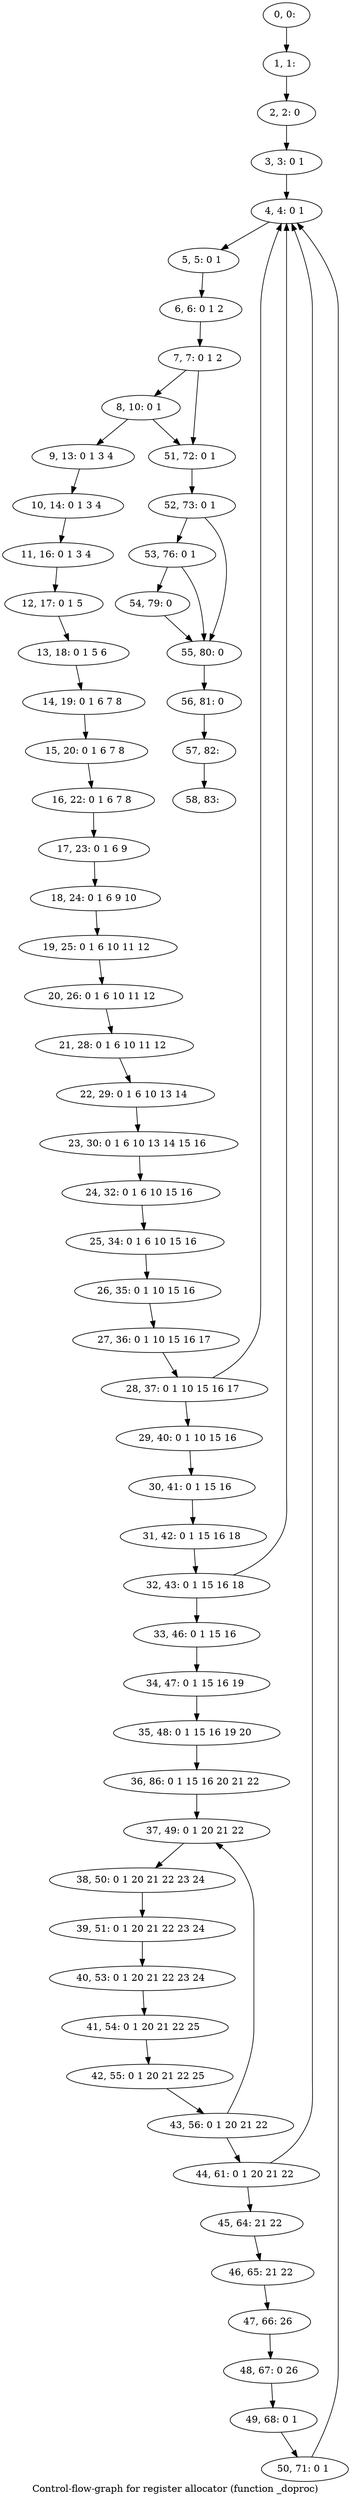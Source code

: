 digraph G {
graph [label="Control-flow-graph for register allocator (function _doproc)"]
0[label="0, 0: "];
1[label="1, 1: "];
2[label="2, 2: 0 "];
3[label="3, 3: 0 1 "];
4[label="4, 4: 0 1 "];
5[label="5, 5: 0 1 "];
6[label="6, 6: 0 1 2 "];
7[label="7, 7: 0 1 2 "];
8[label="8, 10: 0 1 "];
9[label="9, 13: 0 1 3 4 "];
10[label="10, 14: 0 1 3 4 "];
11[label="11, 16: 0 1 3 4 "];
12[label="12, 17: 0 1 5 "];
13[label="13, 18: 0 1 5 6 "];
14[label="14, 19: 0 1 6 7 8 "];
15[label="15, 20: 0 1 6 7 8 "];
16[label="16, 22: 0 1 6 7 8 "];
17[label="17, 23: 0 1 6 9 "];
18[label="18, 24: 0 1 6 9 10 "];
19[label="19, 25: 0 1 6 10 11 12 "];
20[label="20, 26: 0 1 6 10 11 12 "];
21[label="21, 28: 0 1 6 10 11 12 "];
22[label="22, 29: 0 1 6 10 13 14 "];
23[label="23, 30: 0 1 6 10 13 14 15 16 "];
24[label="24, 32: 0 1 6 10 15 16 "];
25[label="25, 34: 0 1 6 10 15 16 "];
26[label="26, 35: 0 1 10 15 16 "];
27[label="27, 36: 0 1 10 15 16 17 "];
28[label="28, 37: 0 1 10 15 16 17 "];
29[label="29, 40: 0 1 10 15 16 "];
30[label="30, 41: 0 1 15 16 "];
31[label="31, 42: 0 1 15 16 18 "];
32[label="32, 43: 0 1 15 16 18 "];
33[label="33, 46: 0 1 15 16 "];
34[label="34, 47: 0 1 15 16 19 "];
35[label="35, 48: 0 1 15 16 19 20 "];
36[label="36, 86: 0 1 15 16 20 21 22 "];
37[label="37, 49: 0 1 20 21 22 "];
38[label="38, 50: 0 1 20 21 22 23 24 "];
39[label="39, 51: 0 1 20 21 22 23 24 "];
40[label="40, 53: 0 1 20 21 22 23 24 "];
41[label="41, 54: 0 1 20 21 22 25 "];
42[label="42, 55: 0 1 20 21 22 25 "];
43[label="43, 56: 0 1 20 21 22 "];
44[label="44, 61: 0 1 20 21 22 "];
45[label="45, 64: 21 22 "];
46[label="46, 65: 21 22 "];
47[label="47, 66: 26 "];
48[label="48, 67: 0 26 "];
49[label="49, 68: 0 1 "];
50[label="50, 71: 0 1 "];
51[label="51, 72: 0 1 "];
52[label="52, 73: 0 1 "];
53[label="53, 76: 0 1 "];
54[label="54, 79: 0 "];
55[label="55, 80: 0 "];
56[label="56, 81: 0 "];
57[label="57, 82: "];
58[label="58, 83: "];
0->1 ;
1->2 ;
2->3 ;
3->4 ;
4->5 ;
5->6 ;
6->7 ;
7->8 ;
7->51 ;
8->9 ;
8->51 ;
9->10 ;
10->11 ;
11->12 ;
12->13 ;
13->14 ;
14->15 ;
15->16 ;
16->17 ;
17->18 ;
18->19 ;
19->20 ;
20->21 ;
21->22 ;
22->23 ;
23->24 ;
24->25 ;
25->26 ;
26->27 ;
27->28 ;
28->29 ;
28->4 ;
29->30 ;
30->31 ;
31->32 ;
32->33 ;
32->4 ;
33->34 ;
34->35 ;
35->36 ;
36->37 ;
37->38 ;
38->39 ;
39->40 ;
40->41 ;
41->42 ;
42->43 ;
43->44 ;
43->37 ;
44->45 ;
44->4 ;
45->46 ;
46->47 ;
47->48 ;
48->49 ;
49->50 ;
50->4 ;
51->52 ;
52->53 ;
52->55 ;
53->54 ;
53->55 ;
54->55 ;
55->56 ;
56->57 ;
57->58 ;
}
